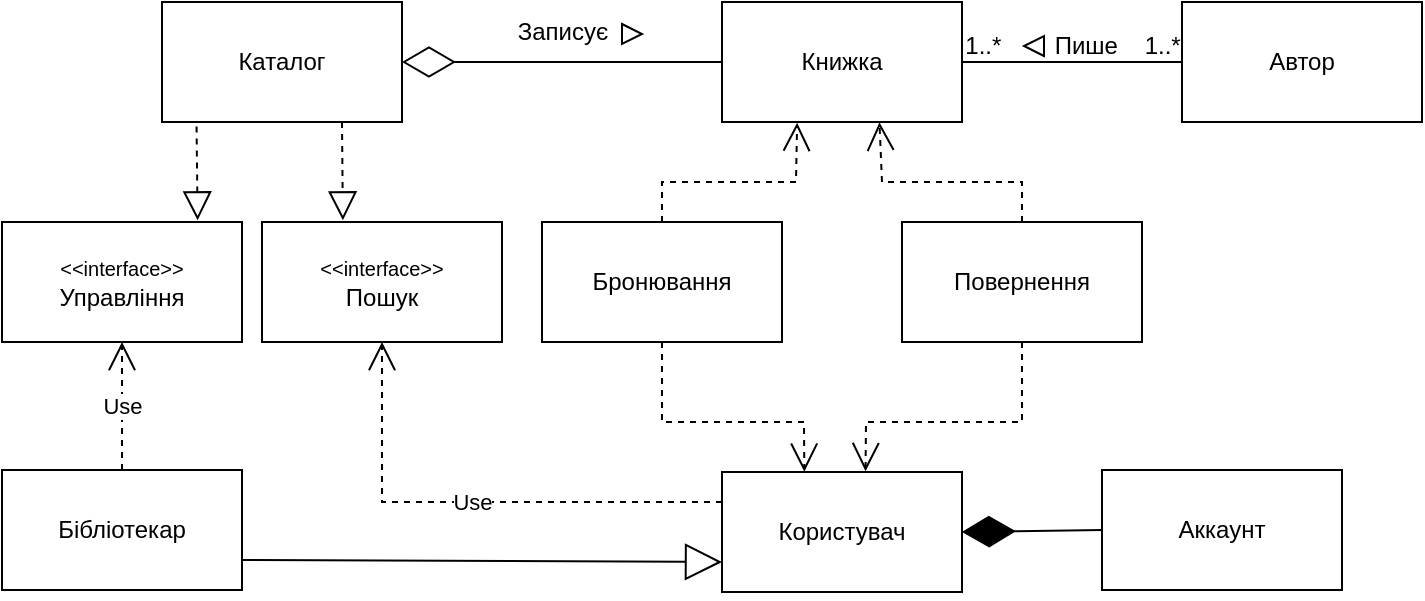 <mxfile version="21.3.3" type="github">
  <diagram id="C5RBs43oDa-KdzZeNtuy" name="Page-1">
    <mxGraphModel dx="957" dy="411" grid="1" gridSize="10" guides="1" tooltips="1" connect="1" arrows="1" fold="1" page="1" pageScale="1" pageWidth="827" pageHeight="1169" math="0" shadow="0">
      <root>
        <mxCell id="WIyWlLk6GJQsqaUBKTNV-0" />
        <mxCell id="WIyWlLk6GJQsqaUBKTNV-1" parent="WIyWlLk6GJQsqaUBKTNV-0" />
        <mxCell id="LLyJSlRh_3S-nbleITGa-18" value="Книжка" style="rounded=0;whiteSpace=wrap;html=1;" vertex="1" parent="WIyWlLk6GJQsqaUBKTNV-1">
          <mxGeometry x="420" y="220" width="120" height="60" as="geometry" />
        </mxCell>
        <mxCell id="LLyJSlRh_3S-nbleITGa-19" value="Повернення" style="rounded=0;whiteSpace=wrap;html=1;" vertex="1" parent="WIyWlLk6GJQsqaUBKTNV-1">
          <mxGeometry x="510" y="330" width="120" height="60" as="geometry" />
        </mxCell>
        <mxCell id="LLyJSlRh_3S-nbleITGa-20" value="Каталог" style="rounded=0;whiteSpace=wrap;html=1;" vertex="1" parent="WIyWlLk6GJQsqaUBKTNV-1">
          <mxGeometry x="140" y="220" width="120" height="60" as="geometry" />
        </mxCell>
        <mxCell id="LLyJSlRh_3S-nbleITGa-27" value="Бронювання" style="rounded=0;whiteSpace=wrap;html=1;" vertex="1" parent="WIyWlLk6GJQsqaUBKTNV-1">
          <mxGeometry x="330" y="330" width="120" height="60" as="geometry" />
        </mxCell>
        <mxCell id="LLyJSlRh_3S-nbleITGa-29" value="Користувач" style="rounded=0;whiteSpace=wrap;html=1;" vertex="1" parent="WIyWlLk6GJQsqaUBKTNV-1">
          <mxGeometry x="420" y="455" width="120" height="60" as="geometry" />
        </mxCell>
        <mxCell id="LLyJSlRh_3S-nbleITGa-30" value="Автор" style="rounded=0;whiteSpace=wrap;html=1;" vertex="1" parent="WIyWlLk6GJQsqaUBKTNV-1">
          <mxGeometry x="650" y="220" width="120" height="60" as="geometry" />
        </mxCell>
        <mxCell id="LLyJSlRh_3S-nbleITGa-31" value="" style="endArrow=open;endSize=12;dashed=1;html=1;rounded=0;exitX=0.5;exitY=1;exitDx=0;exitDy=0;entryX=0.343;entryY=-0.003;entryDx=0;entryDy=0;entryPerimeter=0;" edge="1" parent="WIyWlLk6GJQsqaUBKTNV-1" source="LLyJSlRh_3S-nbleITGa-27" target="LLyJSlRh_3S-nbleITGa-29">
          <mxGeometry x="0.022" width="160" relative="1" as="geometry">
            <mxPoint x="390" y="410" as="sourcePoint" />
            <mxPoint x="550" y="410" as="targetPoint" />
            <Array as="points">
              <mxPoint x="390" y="430" />
              <mxPoint x="461" y="430" />
            </Array>
            <mxPoint as="offset" />
          </mxGeometry>
        </mxCell>
        <mxCell id="LLyJSlRh_3S-nbleITGa-32" value="" style="endArrow=open;endSize=12;dashed=1;html=1;rounded=0;exitX=0.5;exitY=1;exitDx=0;exitDy=0;entryX=0.598;entryY=-0.007;entryDx=0;entryDy=0;entryPerimeter=0;" edge="1" parent="WIyWlLk6GJQsqaUBKTNV-1" source="LLyJSlRh_3S-nbleITGa-19" target="LLyJSlRh_3S-nbleITGa-29">
          <mxGeometry width="160" relative="1" as="geometry">
            <mxPoint x="510" y="430" as="sourcePoint" />
            <mxPoint x="581" y="496" as="targetPoint" />
            <Array as="points">
              <mxPoint x="570" y="430" />
              <mxPoint x="492" y="430" />
            </Array>
          </mxGeometry>
        </mxCell>
        <mxCell id="LLyJSlRh_3S-nbleITGa-33" value="" style="endArrow=open;endSize=12;dashed=1;html=1;rounded=0;exitX=0.5;exitY=0;exitDx=0;exitDy=0;entryX=0.313;entryY=1.006;entryDx=0;entryDy=0;entryPerimeter=0;" edge="1" parent="WIyWlLk6GJQsqaUBKTNV-1" source="LLyJSlRh_3S-nbleITGa-27" target="LLyJSlRh_3S-nbleITGa-18">
          <mxGeometry x="0.022" width="160" relative="1" as="geometry">
            <mxPoint x="390" y="330" as="sourcePoint" />
            <mxPoint x="461" y="396" as="targetPoint" />
            <Array as="points">
              <mxPoint x="390" y="310" />
              <mxPoint x="457" y="310" />
            </Array>
            <mxPoint as="offset" />
          </mxGeometry>
        </mxCell>
        <mxCell id="LLyJSlRh_3S-nbleITGa-34" value="" style="endArrow=open;endSize=12;dashed=1;html=1;rounded=0;exitX=0.5;exitY=0;exitDx=0;exitDy=0;entryX=0.656;entryY=1.003;entryDx=0;entryDy=0;entryPerimeter=0;" edge="1" parent="WIyWlLk6GJQsqaUBKTNV-1" source="LLyJSlRh_3S-nbleITGa-19" target="LLyJSlRh_3S-nbleITGa-18">
          <mxGeometry x="0.022" width="160" relative="1" as="geometry">
            <mxPoint x="410" y="410" as="sourcePoint" />
            <mxPoint x="481" y="476" as="targetPoint" />
            <Array as="points">
              <mxPoint x="570" y="310" />
              <mxPoint x="500" y="310" />
            </Array>
            <mxPoint as="offset" />
          </mxGeometry>
        </mxCell>
        <mxCell id="LLyJSlRh_3S-nbleITGa-35" value="" style="endArrow=diamondThin;endFill=0;endSize=24;html=1;rounded=0;exitX=0;exitY=0.5;exitDx=0;exitDy=0;entryX=1;entryY=0.5;entryDx=0;entryDy=0;" edge="1" parent="WIyWlLk6GJQsqaUBKTNV-1" source="LLyJSlRh_3S-nbleITGa-18" target="LLyJSlRh_3S-nbleITGa-20">
          <mxGeometry width="160" relative="1" as="geometry">
            <mxPoint x="350" y="390" as="sourcePoint" />
            <mxPoint x="380" y="300" as="targetPoint" />
            <Array as="points" />
          </mxGeometry>
        </mxCell>
        <mxCell id="LLyJSlRh_3S-nbleITGa-37" value="&lt;font style=&quot;font-size: 10px;&quot;&gt;&amp;lt;&amp;lt;interface&amp;gt;&amp;gt;&lt;/font&gt;&lt;br&gt;Управління" style="rounded=0;whiteSpace=wrap;html=1;" vertex="1" parent="WIyWlLk6GJQsqaUBKTNV-1">
          <mxGeometry x="60" y="330" width="120" height="60" as="geometry" />
        </mxCell>
        <mxCell id="LLyJSlRh_3S-nbleITGa-38" value="&lt;font style=&quot;font-size: 10px;&quot;&gt;&amp;lt;&amp;lt;interface&amp;gt;&amp;gt;&lt;/font&gt;&lt;br&gt;Пошук" style="rounded=0;whiteSpace=wrap;html=1;" vertex="1" parent="WIyWlLk6GJQsqaUBKTNV-1">
          <mxGeometry x="190" y="330" width="120" height="60" as="geometry" />
        </mxCell>
        <mxCell id="LLyJSlRh_3S-nbleITGa-39" value="Бібліотекар" style="rounded=0;whiteSpace=wrap;html=1;" vertex="1" parent="WIyWlLk6GJQsqaUBKTNV-1">
          <mxGeometry x="60" y="454" width="120" height="60" as="geometry" />
        </mxCell>
        <mxCell id="LLyJSlRh_3S-nbleITGa-40" value="Аккаунт" style="rounded=0;whiteSpace=wrap;html=1;" vertex="1" parent="WIyWlLk6GJQsqaUBKTNV-1">
          <mxGeometry x="610" y="454" width="120" height="60" as="geometry" />
        </mxCell>
        <mxCell id="LLyJSlRh_3S-nbleITGa-44" value="" style="endArrow=none;html=1;rounded=0;exitX=1;exitY=0.5;exitDx=0;exitDy=0;entryX=0;entryY=0.5;entryDx=0;entryDy=0;" edge="1" parent="WIyWlLk6GJQsqaUBKTNV-1" source="LLyJSlRh_3S-nbleITGa-18" target="LLyJSlRh_3S-nbleITGa-30">
          <mxGeometry width="50" height="50" relative="1" as="geometry">
            <mxPoint x="710" y="450" as="sourcePoint" />
            <mxPoint x="760" y="400" as="targetPoint" />
          </mxGeometry>
        </mxCell>
        <mxCell id="LLyJSlRh_3S-nbleITGa-46" value="1..*&amp;nbsp; &amp;nbsp; &amp;nbsp; &amp;nbsp; Пише&amp;nbsp; &amp;nbsp; 1..*" style="text;html=1;align=center;verticalAlign=middle;resizable=0;points=[];autosize=1;strokeColor=none;fillColor=none;" vertex="1" parent="WIyWlLk6GJQsqaUBKTNV-1">
          <mxGeometry x="530" y="227" width="130" height="30" as="geometry" />
        </mxCell>
        <mxCell id="LLyJSlRh_3S-nbleITGa-52" value="" style="endArrow=block;dashed=1;endFill=0;endSize=12;html=1;rounded=0;exitX=0.144;exitY=1.038;exitDx=0;exitDy=0;entryX=0.815;entryY=-0.014;entryDx=0;entryDy=0;entryPerimeter=0;exitPerimeter=0;" edge="1" parent="WIyWlLk6GJQsqaUBKTNV-1" source="LLyJSlRh_3S-nbleITGa-20" target="LLyJSlRh_3S-nbleITGa-37">
          <mxGeometry width="160" relative="1" as="geometry">
            <mxPoint x="190" y="360" as="sourcePoint" />
            <mxPoint x="350" y="360" as="targetPoint" />
          </mxGeometry>
        </mxCell>
        <mxCell id="LLyJSlRh_3S-nbleITGa-53" value="" style="endArrow=block;dashed=1;endFill=0;endSize=12;html=1;rounded=0;exitX=0.75;exitY=1;exitDx=0;exitDy=0;entryX=0.337;entryY=-0.014;entryDx=0;entryDy=0;entryPerimeter=0;" edge="1" parent="WIyWlLk6GJQsqaUBKTNV-1" source="LLyJSlRh_3S-nbleITGa-20" target="LLyJSlRh_3S-nbleITGa-38">
          <mxGeometry width="160" relative="1" as="geometry">
            <mxPoint x="180" y="290" as="sourcePoint" />
            <mxPoint x="110" y="340" as="targetPoint" />
          </mxGeometry>
        </mxCell>
        <mxCell id="LLyJSlRh_3S-nbleITGa-54" value="Use" style="endArrow=open;endSize=12;dashed=1;html=1;rounded=0;entryX=0.5;entryY=1;entryDx=0;entryDy=0;exitX=0;exitY=0.25;exitDx=0;exitDy=0;" edge="1" parent="WIyWlLk6GJQsqaUBKTNV-1" source="LLyJSlRh_3S-nbleITGa-29" target="LLyJSlRh_3S-nbleITGa-38">
          <mxGeometry width="160" relative="1" as="geometry">
            <mxPoint x="270" y="454.43" as="sourcePoint" />
            <mxPoint x="430" y="454.43" as="targetPoint" />
            <Array as="points">
              <mxPoint x="250" y="470" />
            </Array>
          </mxGeometry>
        </mxCell>
        <mxCell id="LLyJSlRh_3S-nbleITGa-57" value="Use" style="endArrow=open;endSize=12;dashed=1;html=1;rounded=0;entryX=0.5;entryY=1;entryDx=0;entryDy=0;exitX=0.5;exitY=0;exitDx=0;exitDy=0;" edge="1" parent="WIyWlLk6GJQsqaUBKTNV-1" source="LLyJSlRh_3S-nbleITGa-39" target="LLyJSlRh_3S-nbleITGa-37">
          <mxGeometry width="160" relative="1" as="geometry">
            <mxPoint x="290" y="495" as="sourcePoint" />
            <mxPoint x="120" y="400" as="targetPoint" />
          </mxGeometry>
        </mxCell>
        <mxCell id="LLyJSlRh_3S-nbleITGa-58" value="" style="endArrow=block;endSize=16;endFill=0;html=1;rounded=0;entryX=0;entryY=0.75;entryDx=0;entryDy=0;exitX=1;exitY=0.75;exitDx=0;exitDy=0;" edge="1" parent="WIyWlLk6GJQsqaUBKTNV-1" source="LLyJSlRh_3S-nbleITGa-39" target="LLyJSlRh_3S-nbleITGa-29">
          <mxGeometry width="160" relative="1" as="geometry">
            <mxPoint x="190" y="360" as="sourcePoint" />
            <mxPoint x="350" y="360" as="targetPoint" />
          </mxGeometry>
        </mxCell>
        <mxCell id="LLyJSlRh_3S-nbleITGa-59" value="Записує" style="text;html=1;align=center;verticalAlign=middle;resizable=0;points=[];autosize=1;strokeColor=none;fillColor=none;" vertex="1" parent="WIyWlLk6GJQsqaUBKTNV-1">
          <mxGeometry x="305" y="220" width="70" height="30" as="geometry" />
        </mxCell>
        <mxCell id="LLyJSlRh_3S-nbleITGa-62" value="" style="triangle;whiteSpace=wrap;html=1;" vertex="1" parent="WIyWlLk6GJQsqaUBKTNV-1">
          <mxGeometry x="370" y="231" width="10" height="10" as="geometry" />
        </mxCell>
        <mxCell id="LLyJSlRh_3S-nbleITGa-63" value="" style="triangle;whiteSpace=wrap;html=1;direction=west;" vertex="1" parent="WIyWlLk6GJQsqaUBKTNV-1">
          <mxGeometry x="571" y="237" width="10" height="10" as="geometry" />
        </mxCell>
        <mxCell id="LLyJSlRh_3S-nbleITGa-64" value="" style="endArrow=diamondThin;endFill=1;endSize=24;html=1;rounded=0;exitX=0;exitY=0.5;exitDx=0;exitDy=0;entryX=1;entryY=0.5;entryDx=0;entryDy=0;" edge="1" parent="WIyWlLk6GJQsqaUBKTNV-1" source="LLyJSlRh_3S-nbleITGa-40" target="LLyJSlRh_3S-nbleITGa-29">
          <mxGeometry width="160" relative="1" as="geometry">
            <mxPoint x="410" y="360" as="sourcePoint" />
            <mxPoint x="570" y="360" as="targetPoint" />
          </mxGeometry>
        </mxCell>
      </root>
    </mxGraphModel>
  </diagram>
</mxfile>

